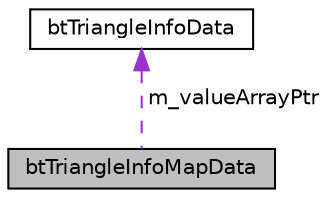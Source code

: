 digraph "btTriangleInfoMapData"
{
  edge [fontname="Helvetica",fontsize="10",labelfontname="Helvetica",labelfontsize="10"];
  node [fontname="Helvetica",fontsize="10",shape=record];
  Node1 [label="btTriangleInfoMapData",height=0.2,width=0.4,color="black", fillcolor="grey75", style="filled", fontcolor="black"];
  Node2 -> Node1 [dir="back",color="darkorchid3",fontsize="10",style="dashed",label=" m_valueArrayPtr" ];
  Node2 [label="btTriangleInfoData",height=0.2,width=0.4,color="black", fillcolor="white", style="filled",URL="$structbt_triangle_info_data.html",tooltip="those fields have to be float and not btScalar for the serialization to work properly ..."];
}
